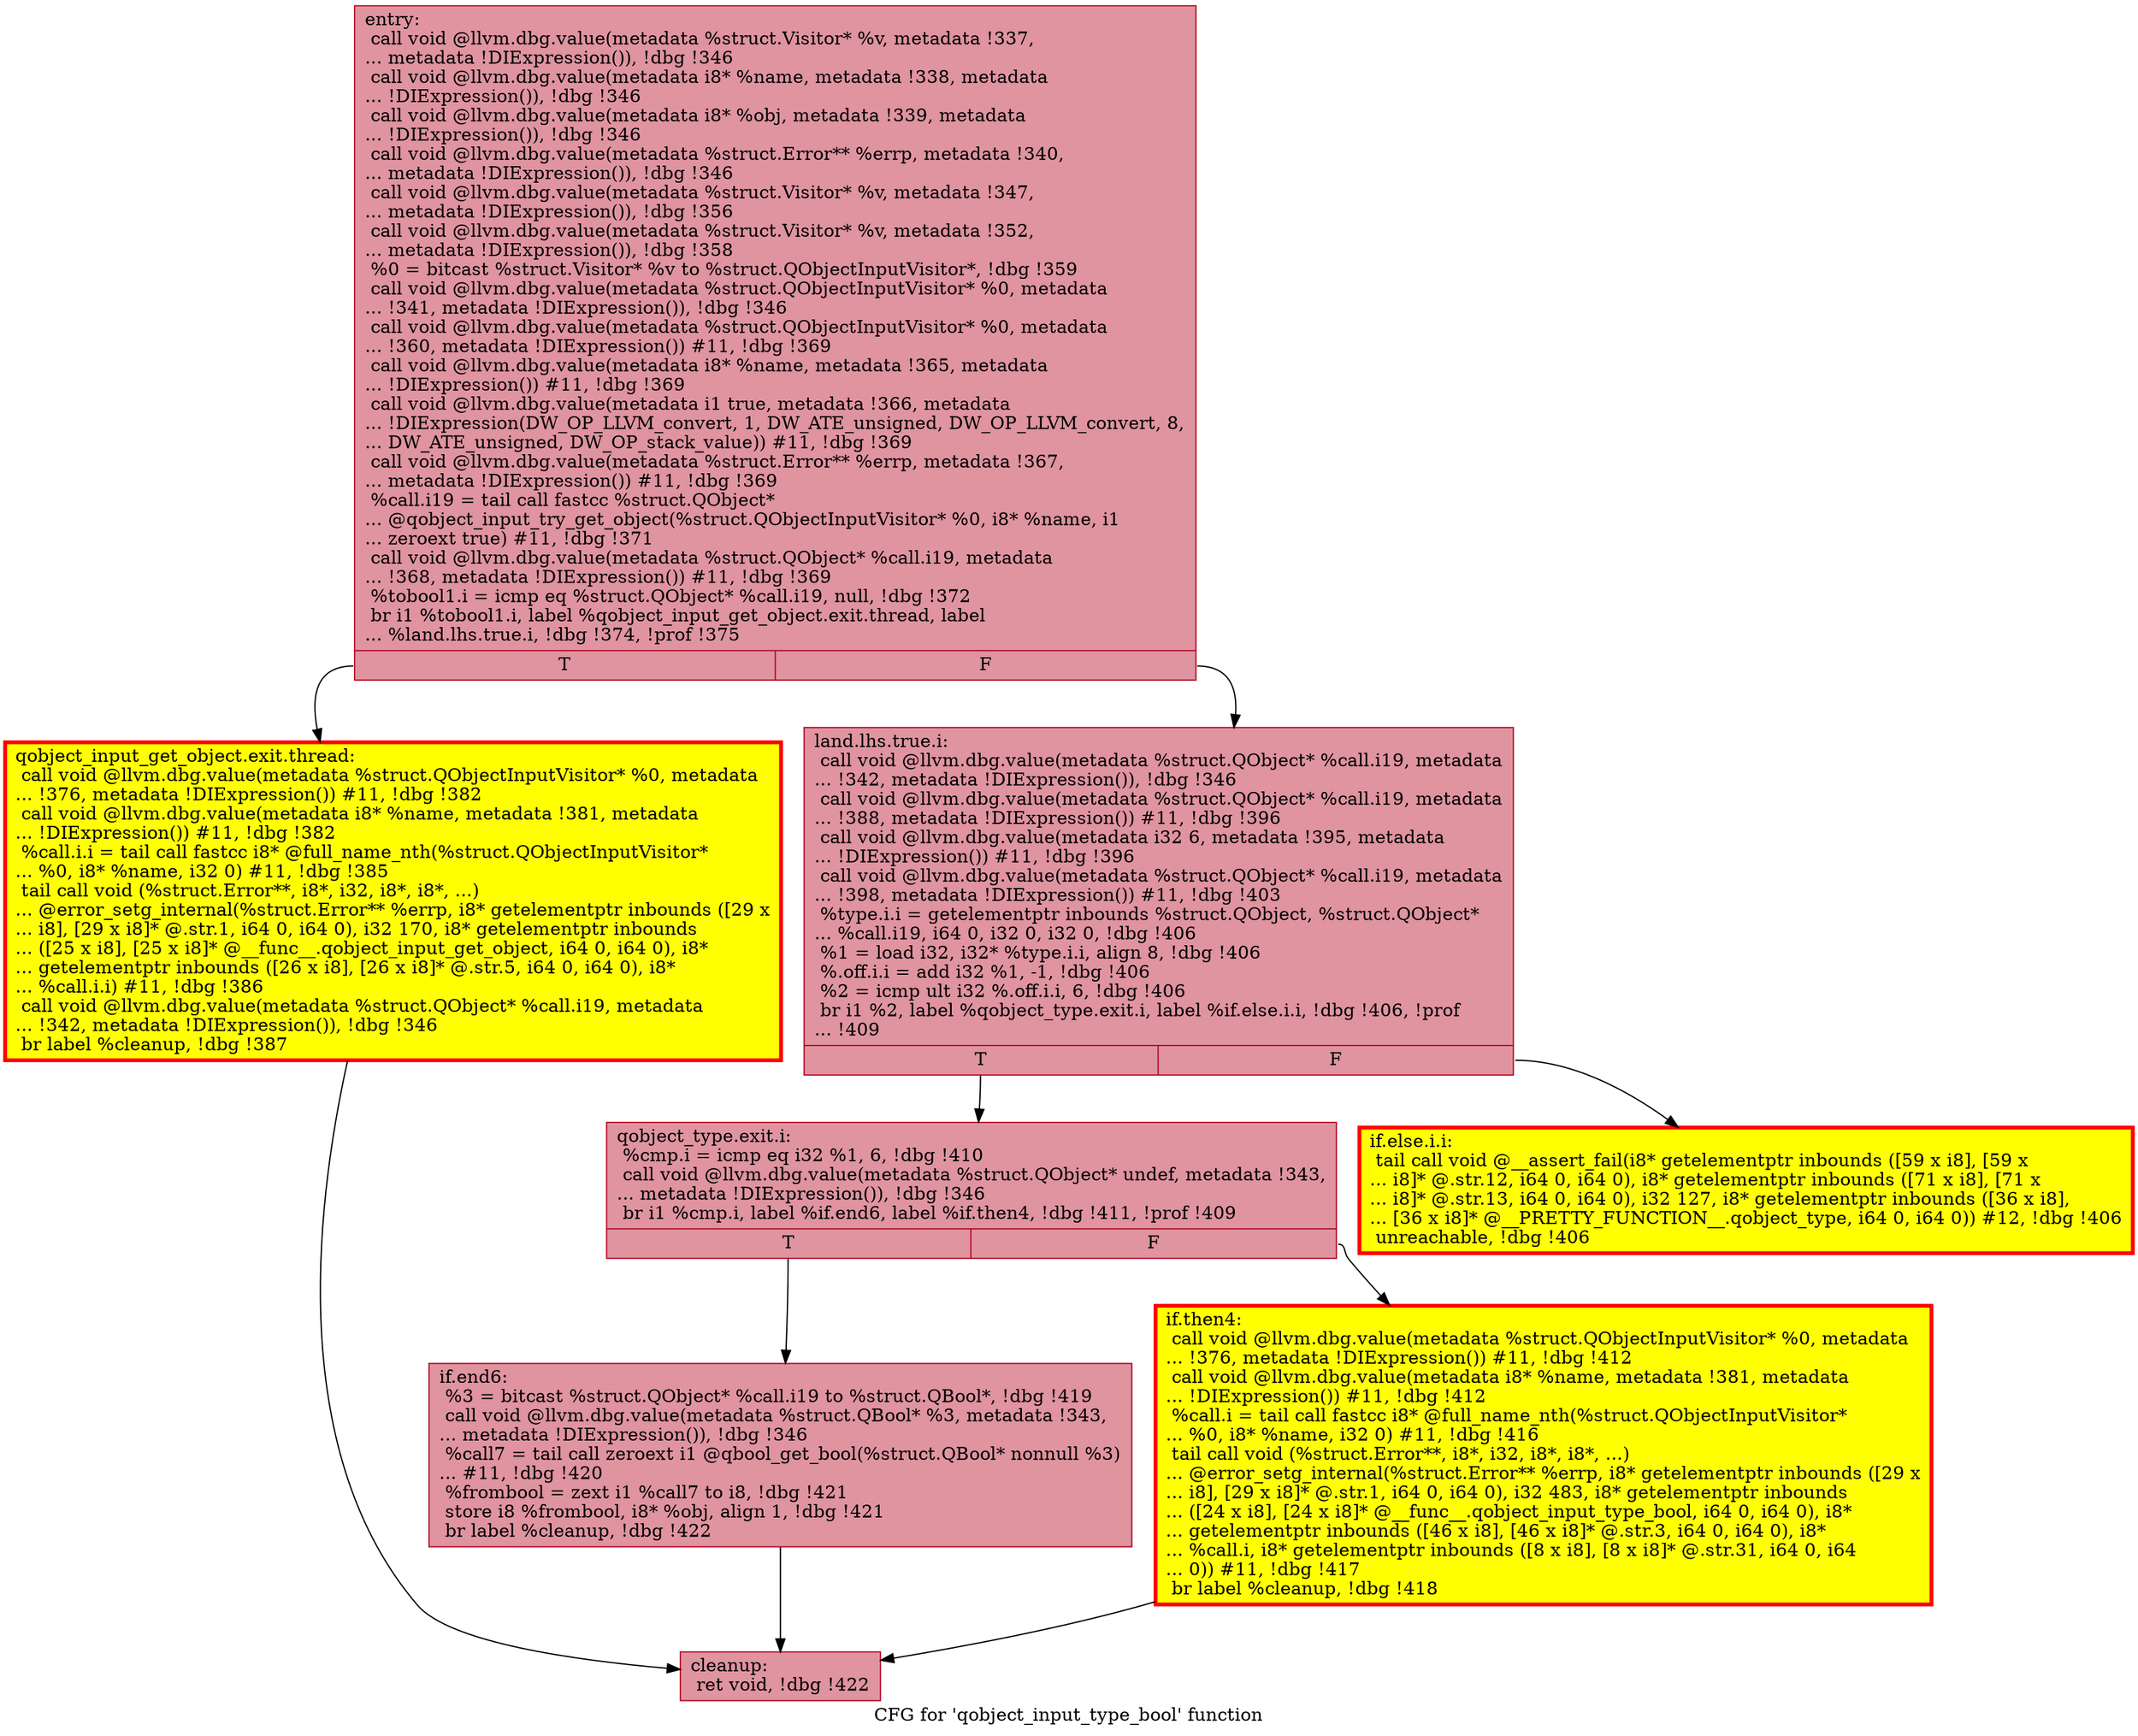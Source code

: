 digraph "CFG for 'qobject_input_type_bool' function" {
	label="CFG for 'qobject_input_type_bool' function";

	Node0x561c16879b30 [shape=record,color="#b70d28ff", style=filled, fillcolor="#b70d2870",label="{entry:\l  call void @llvm.dbg.value(metadata %struct.Visitor* %v, metadata !337,\l... metadata !DIExpression()), !dbg !346\l  call void @llvm.dbg.value(metadata i8* %name, metadata !338, metadata\l... !DIExpression()), !dbg !346\l  call void @llvm.dbg.value(metadata i8* %obj, metadata !339, metadata\l... !DIExpression()), !dbg !346\l  call void @llvm.dbg.value(metadata %struct.Error** %errp, metadata !340,\l... metadata !DIExpression()), !dbg !346\l  call void @llvm.dbg.value(metadata %struct.Visitor* %v, metadata !347,\l... metadata !DIExpression()), !dbg !356\l  call void @llvm.dbg.value(metadata %struct.Visitor* %v, metadata !352,\l... metadata !DIExpression()), !dbg !358\l  %0 = bitcast %struct.Visitor* %v to %struct.QObjectInputVisitor*, !dbg !359\l  call void @llvm.dbg.value(metadata %struct.QObjectInputVisitor* %0, metadata\l... !341, metadata !DIExpression()), !dbg !346\l  call void @llvm.dbg.value(metadata %struct.QObjectInputVisitor* %0, metadata\l... !360, metadata !DIExpression()) #11, !dbg !369\l  call void @llvm.dbg.value(metadata i8* %name, metadata !365, metadata\l... !DIExpression()) #11, !dbg !369\l  call void @llvm.dbg.value(metadata i1 true, metadata !366, metadata\l... !DIExpression(DW_OP_LLVM_convert, 1, DW_ATE_unsigned, DW_OP_LLVM_convert, 8,\l... DW_ATE_unsigned, DW_OP_stack_value)) #11, !dbg !369\l  call void @llvm.dbg.value(metadata %struct.Error** %errp, metadata !367,\l... metadata !DIExpression()) #11, !dbg !369\l  %call.i19 = tail call fastcc %struct.QObject*\l... @qobject_input_try_get_object(%struct.QObjectInputVisitor* %0, i8* %name, i1\l... zeroext true) #11, !dbg !371\l  call void @llvm.dbg.value(metadata %struct.QObject* %call.i19, metadata\l... !368, metadata !DIExpression()) #11, !dbg !369\l  %tobool1.i = icmp eq %struct.QObject* %call.i19, null, !dbg !372\l  br i1 %tobool1.i, label %qobject_input_get_object.exit.thread, label\l... %land.lhs.true.i, !dbg !374, !prof !375\l|{<s0>T|<s1>F}}"];
	Node0x561c16879b30:s0 -> Node0x561c16877e90;
	Node0x561c16879b30:s1 -> Node0x561c1684f010;
	Node0x561c16877e90 [shape=record,penwidth=3.0, style="filled", color="red", fillcolor="yellow",label="{qobject_input_get_object.exit.thread:             \l  call void @llvm.dbg.value(metadata %struct.QObjectInputVisitor* %0, metadata\l... !376, metadata !DIExpression()) #11, !dbg !382\l  call void @llvm.dbg.value(metadata i8* %name, metadata !381, metadata\l... !DIExpression()) #11, !dbg !382\l  %call.i.i = tail call fastcc i8* @full_name_nth(%struct.QObjectInputVisitor*\l... %0, i8* %name, i32 0) #11, !dbg !385\l  tail call void (%struct.Error**, i8*, i32, i8*, i8*, ...)\l... @error_setg_internal(%struct.Error** %errp, i8* getelementptr inbounds ([29 x\l... i8], [29 x i8]* @.str.1, i64 0, i64 0), i32 170, i8* getelementptr inbounds\l... ([25 x i8], [25 x i8]* @__func__.qobject_input_get_object, i64 0, i64 0), i8*\l... getelementptr inbounds ([26 x i8], [26 x i8]* @.str.5, i64 0, i64 0), i8*\l... %call.i.i) #11, !dbg !386\l  call void @llvm.dbg.value(metadata %struct.QObject* %call.i19, metadata\l... !342, metadata !DIExpression()), !dbg !346\l  br label %cleanup, !dbg !387\l}"];
	Node0x561c16877e90 -> Node0x561c167b6180;
	Node0x561c1684f010 [shape=record,color="#b70d28ff", style=filled, fillcolor="#b70d2870",label="{land.lhs.true.i:                                  \l  call void @llvm.dbg.value(metadata %struct.QObject* %call.i19, metadata\l... !342, metadata !DIExpression()), !dbg !346\l  call void @llvm.dbg.value(metadata %struct.QObject* %call.i19, metadata\l... !388, metadata !DIExpression()) #11, !dbg !396\l  call void @llvm.dbg.value(metadata i32 6, metadata !395, metadata\l... !DIExpression()) #11, !dbg !396\l  call void @llvm.dbg.value(metadata %struct.QObject* %call.i19, metadata\l... !398, metadata !DIExpression()) #11, !dbg !403\l  %type.i.i = getelementptr inbounds %struct.QObject, %struct.QObject*\l... %call.i19, i64 0, i32 0, i32 0, !dbg !406\l  %1 = load i32, i32* %type.i.i, align 8, !dbg !406\l  %.off.i.i = add i32 %1, -1, !dbg !406\l  %2 = icmp ult i32 %.off.i.i, 6, !dbg !406\l  br i1 %2, label %qobject_type.exit.i, label %if.else.i.i, !dbg !406, !prof\l... !409\l|{<s0>T|<s1>F}}"];
	Node0x561c1684f010:s0 -> Node0x561c167d9a60;
	Node0x561c1684f010:s1 -> Node0x561c167ce250;
	Node0x561c167ce250 [shape=record,penwidth=3.0, style="filled", color="red", fillcolor="yellow",label="{if.else.i.i:                                      \l  tail call void @__assert_fail(i8* getelementptr inbounds ([59 x i8], [59 x\l... i8]* @.str.12, i64 0, i64 0), i8* getelementptr inbounds ([71 x i8], [71 x\l... i8]* @.str.13, i64 0, i64 0), i32 127, i8* getelementptr inbounds ([36 x i8],\l... [36 x i8]* @__PRETTY_FUNCTION__.qobject_type, i64 0, i64 0)) #12, !dbg !406\l  unreachable, !dbg !406\l}"];
	Node0x561c167d9a60 [shape=record,color="#b70d28ff", style=filled, fillcolor="#b70d2870",label="{qobject_type.exit.i:                              \l  %cmp.i = icmp eq i32 %1, 6, !dbg !410\l  call void @llvm.dbg.value(metadata %struct.QObject* undef, metadata !343,\l... metadata !DIExpression()), !dbg !346\l  br i1 %cmp.i, label %if.end6, label %if.then4, !dbg !411, !prof !409\l|{<s0>T|<s1>F}}"];
	Node0x561c167d9a60:s0 -> Node0x561c1687f900;
	Node0x561c167d9a60:s1 -> Node0x561c1687f890;
	Node0x561c1687f890 [shape=record,penwidth=3.0, style="filled", color="red", fillcolor="yellow",label="{if.then4:                                         \l  call void @llvm.dbg.value(metadata %struct.QObjectInputVisitor* %0, metadata\l... !376, metadata !DIExpression()) #11, !dbg !412\l  call void @llvm.dbg.value(metadata i8* %name, metadata !381, metadata\l... !DIExpression()) #11, !dbg !412\l  %call.i = tail call fastcc i8* @full_name_nth(%struct.QObjectInputVisitor*\l... %0, i8* %name, i32 0) #11, !dbg !416\l  tail call void (%struct.Error**, i8*, i32, i8*, i8*, ...)\l... @error_setg_internal(%struct.Error** %errp, i8* getelementptr inbounds ([29 x\l... i8], [29 x i8]* @.str.1, i64 0, i64 0), i32 483, i8* getelementptr inbounds\l... ([24 x i8], [24 x i8]* @__func__.qobject_input_type_bool, i64 0, i64 0), i8*\l... getelementptr inbounds ([46 x i8], [46 x i8]* @.str.3, i64 0, i64 0), i8*\l... %call.i, i8* getelementptr inbounds ([8 x i8], [8 x i8]* @.str.31, i64 0, i64\l... 0)) #11, !dbg !417\l  br label %cleanup, !dbg !418\l}"];
	Node0x561c1687f890 -> Node0x561c167b6180;
	Node0x561c1687f900 [shape=record,color="#b70d28ff", style=filled, fillcolor="#b70d2870",label="{if.end6:                                          \l  %3 = bitcast %struct.QObject* %call.i19 to %struct.QBool*, !dbg !419\l  call void @llvm.dbg.value(metadata %struct.QBool* %3, metadata !343,\l... metadata !DIExpression()), !dbg !346\l  %call7 = tail call zeroext i1 @qbool_get_bool(%struct.QBool* nonnull %3)\l... #11, !dbg !420\l  %frombool = zext i1 %call7 to i8, !dbg !421\l  store i8 %frombool, i8* %obj, align 1, !dbg !421\l  br label %cleanup, !dbg !422\l}"];
	Node0x561c1687f900 -> Node0x561c167b6180;
	Node0x561c167b6180 [shape=record,color="#b70d28ff", style=filled, fillcolor="#b70d2870",label="{cleanup:                                          \l  ret void, !dbg !422\l}"];
}

